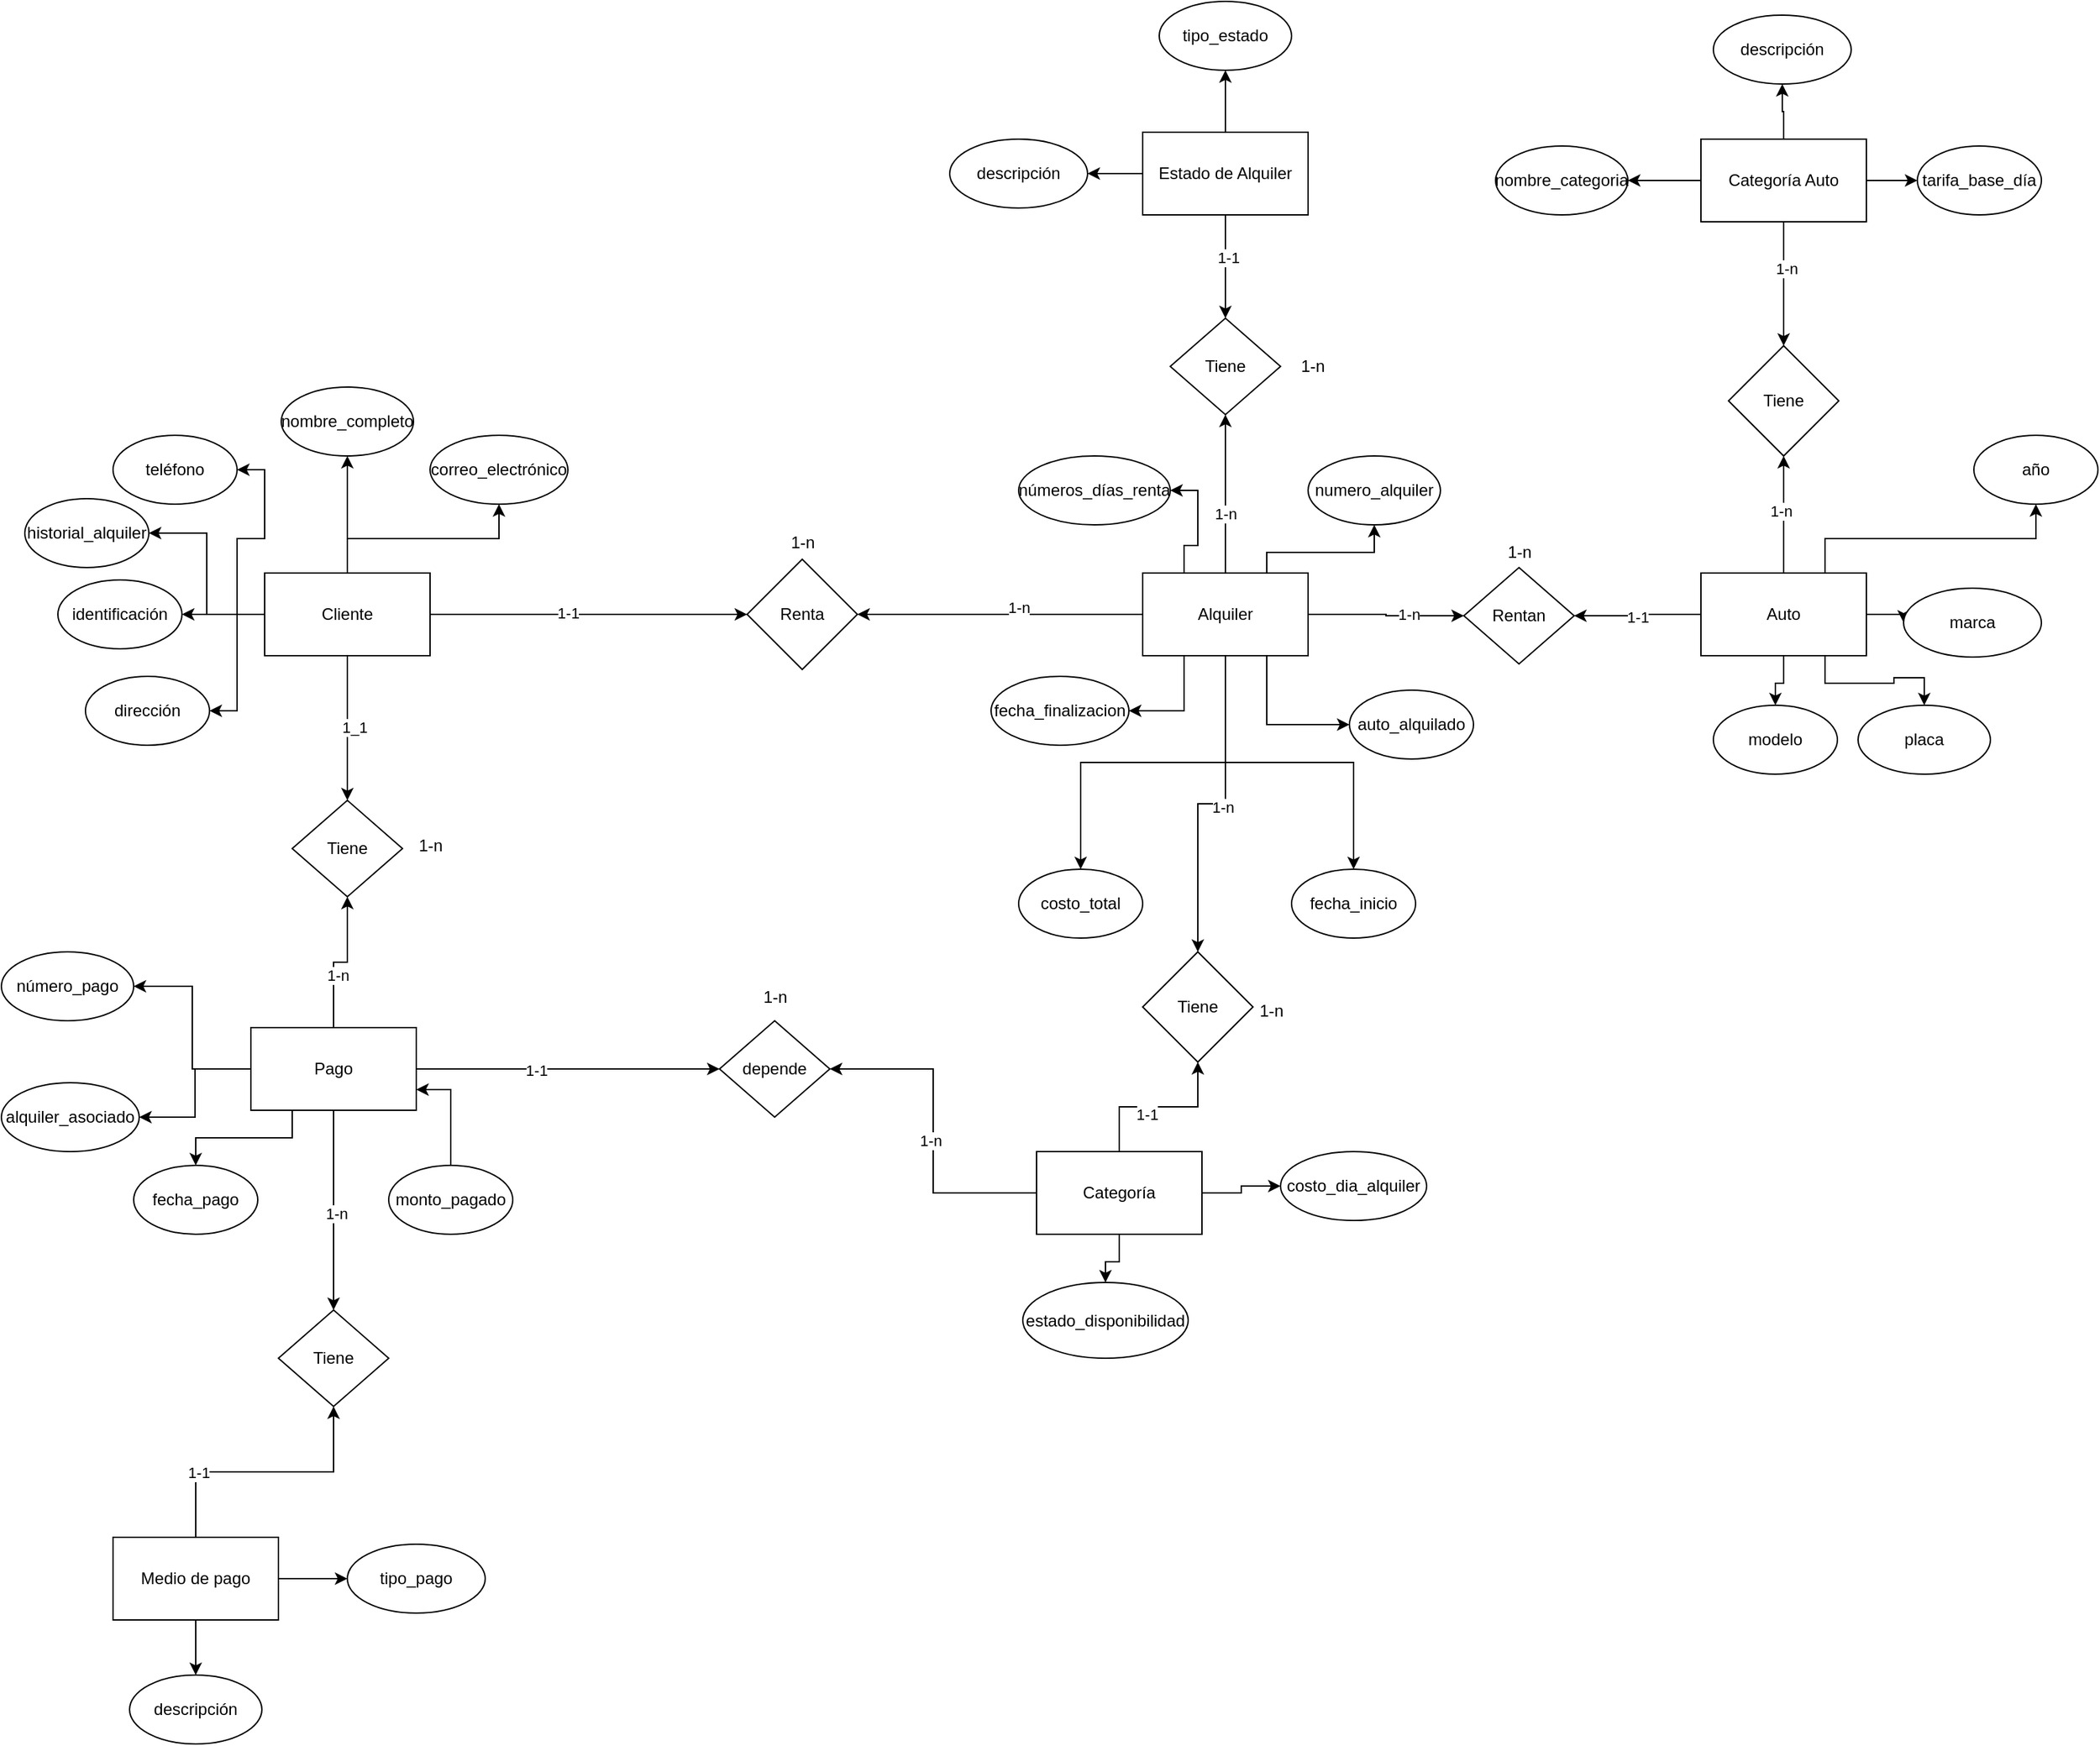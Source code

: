 <mxfile version="26.0.16">
  <diagram name="Página-1" id="Rz-Ou7vV-YbsuP8Q-b7R">
    <mxGraphModel dx="1867" dy="1892" grid="1" gridSize="10" guides="1" tooltips="1" connect="1" arrows="1" fold="1" page="1" pageScale="1" pageWidth="827" pageHeight="1169" math="0" shadow="0">
      <root>
        <mxCell id="0" />
        <mxCell id="1" parent="0" />
        <mxCell id="conuFHw-h9RJW-4N1kGO-71" style="edgeStyle=orthogonalEdgeStyle;rounded=0;orthogonalLoop=1;jettySize=auto;html=1;entryX=0;entryY=0.5;entryDx=0;entryDy=0;" edge="1" parent="1" source="conuFHw-h9RJW-4N1kGO-1" target="conuFHw-h9RJW-4N1kGO-68">
          <mxGeometry relative="1" as="geometry" />
        </mxCell>
        <mxCell id="conuFHw-h9RJW-4N1kGO-95" value="1-1" style="edgeLabel;html=1;align=center;verticalAlign=middle;resizable=0;points=[];" vertex="1" connectable="0" parent="conuFHw-h9RJW-4N1kGO-71">
          <mxGeometry x="-0.129" y="1" relative="1" as="geometry">
            <mxPoint as="offset" />
          </mxGeometry>
        </mxCell>
        <mxCell id="conuFHw-h9RJW-4N1kGO-73" style="edgeStyle=orthogonalEdgeStyle;rounded=0;orthogonalLoop=1;jettySize=auto;html=1;entryX=0.5;entryY=1;entryDx=0;entryDy=0;" edge="1" parent="1" source="conuFHw-h9RJW-4N1kGO-1" target="conuFHw-h9RJW-4N1kGO-7">
          <mxGeometry relative="1" as="geometry" />
        </mxCell>
        <mxCell id="conuFHw-h9RJW-4N1kGO-74" style="edgeStyle=orthogonalEdgeStyle;rounded=0;orthogonalLoop=1;jettySize=auto;html=1;entryX=0.5;entryY=1;entryDx=0;entryDy=0;" edge="1" parent="1" source="conuFHw-h9RJW-4N1kGO-1" target="conuFHw-h9RJW-4N1kGO-2">
          <mxGeometry relative="1" as="geometry" />
        </mxCell>
        <mxCell id="conuFHw-h9RJW-4N1kGO-75" style="edgeStyle=orthogonalEdgeStyle;rounded=0;orthogonalLoop=1;jettySize=auto;html=1;entryX=1;entryY=0.5;entryDx=0;entryDy=0;" edge="1" parent="1" source="conuFHw-h9RJW-4N1kGO-1" target="conuFHw-h9RJW-4N1kGO-5">
          <mxGeometry relative="1" as="geometry" />
        </mxCell>
        <mxCell id="conuFHw-h9RJW-4N1kGO-76" style="edgeStyle=orthogonalEdgeStyle;rounded=0;orthogonalLoop=1;jettySize=auto;html=1;entryX=1;entryY=0.5;entryDx=0;entryDy=0;" edge="1" parent="1" source="conuFHw-h9RJW-4N1kGO-1" target="conuFHw-h9RJW-4N1kGO-3">
          <mxGeometry relative="1" as="geometry" />
        </mxCell>
        <mxCell id="conuFHw-h9RJW-4N1kGO-77" style="edgeStyle=orthogonalEdgeStyle;rounded=0;orthogonalLoop=1;jettySize=auto;html=1;entryX=1;entryY=0.5;entryDx=0;entryDy=0;" edge="1" parent="1" source="conuFHw-h9RJW-4N1kGO-1" target="conuFHw-h9RJW-4N1kGO-4">
          <mxGeometry relative="1" as="geometry" />
        </mxCell>
        <mxCell id="conuFHw-h9RJW-4N1kGO-142" style="edgeStyle=orthogonalEdgeStyle;rounded=0;orthogonalLoop=1;jettySize=auto;html=1;entryX=1;entryY=0.5;entryDx=0;entryDy=0;" edge="1" parent="1" source="conuFHw-h9RJW-4N1kGO-1" target="conuFHw-h9RJW-4N1kGO-6">
          <mxGeometry relative="1" as="geometry" />
        </mxCell>
        <mxCell id="conuFHw-h9RJW-4N1kGO-144" style="edgeStyle=orthogonalEdgeStyle;rounded=0;orthogonalLoop=1;jettySize=auto;html=1;entryX=0.5;entryY=0;entryDx=0;entryDy=0;" edge="1" parent="1" source="conuFHw-h9RJW-4N1kGO-1" target="conuFHw-h9RJW-4N1kGO-143">
          <mxGeometry relative="1" as="geometry" />
        </mxCell>
        <mxCell id="conuFHw-h9RJW-4N1kGO-149" value="1_1" style="edgeLabel;html=1;align=center;verticalAlign=middle;resizable=0;points=[];" vertex="1" connectable="0" parent="conuFHw-h9RJW-4N1kGO-144">
          <mxGeometry x="-0.022" y="5" relative="1" as="geometry">
            <mxPoint as="offset" />
          </mxGeometry>
        </mxCell>
        <mxCell id="conuFHw-h9RJW-4N1kGO-1" value="Cliente" style="rounded=0;whiteSpace=wrap;html=1;" vertex="1" parent="1">
          <mxGeometry x="300" y="215" width="120" height="60" as="geometry" />
        </mxCell>
        <mxCell id="conuFHw-h9RJW-4N1kGO-2" value="nombre_completo" style="ellipse;whiteSpace=wrap;html=1;" vertex="1" parent="1">
          <mxGeometry x="312" y="80" width="96" height="50" as="geometry" />
        </mxCell>
        <mxCell id="conuFHw-h9RJW-4N1kGO-3" value="identificación" style="ellipse;whiteSpace=wrap;html=1;" vertex="1" parent="1">
          <mxGeometry x="150" y="220" width="90" height="50" as="geometry" />
        </mxCell>
        <mxCell id="conuFHw-h9RJW-4N1kGO-4" value="dirección" style="ellipse;whiteSpace=wrap;html=1;" vertex="1" parent="1">
          <mxGeometry x="170" y="290" width="90" height="50" as="geometry" />
        </mxCell>
        <mxCell id="conuFHw-h9RJW-4N1kGO-5" value="teléfono" style="ellipse;whiteSpace=wrap;html=1;" vertex="1" parent="1">
          <mxGeometry x="190" y="115" width="90" height="50" as="geometry" />
        </mxCell>
        <mxCell id="conuFHw-h9RJW-4N1kGO-6" value="historial_alquiler" style="ellipse;whiteSpace=wrap;html=1;" vertex="1" parent="1">
          <mxGeometry x="126" y="161" width="90" height="50" as="geometry" />
        </mxCell>
        <mxCell id="conuFHw-h9RJW-4N1kGO-7" value="correo_electrónico" style="ellipse;whiteSpace=wrap;html=1;" vertex="1" parent="1">
          <mxGeometry x="420" y="115" width="100" height="50" as="geometry" />
        </mxCell>
        <mxCell id="conuFHw-h9RJW-4N1kGO-104" style="edgeStyle=orthogonalEdgeStyle;rounded=0;orthogonalLoop=1;jettySize=auto;html=1;entryX=0.5;entryY=0;entryDx=0;entryDy=0;" edge="1" parent="1" source="conuFHw-h9RJW-4N1kGO-8" target="conuFHw-h9RJW-4N1kGO-13">
          <mxGeometry relative="1" as="geometry" />
        </mxCell>
        <mxCell id="conuFHw-h9RJW-4N1kGO-106" style="edgeStyle=orthogonalEdgeStyle;rounded=0;orthogonalLoop=1;jettySize=auto;html=1;exitX=0.75;exitY=1;exitDx=0;exitDy=0;entryX=0.5;entryY=0;entryDx=0;entryDy=0;" edge="1" parent="1" source="conuFHw-h9RJW-4N1kGO-8" target="conuFHw-h9RJW-4N1kGO-9">
          <mxGeometry relative="1" as="geometry" />
        </mxCell>
        <mxCell id="conuFHw-h9RJW-4N1kGO-107" style="edgeStyle=orthogonalEdgeStyle;rounded=0;orthogonalLoop=1;jettySize=auto;html=1;exitX=1;exitY=0.5;exitDx=0;exitDy=0;entryX=0;entryY=0.5;entryDx=0;entryDy=0;" edge="1" parent="1" source="conuFHw-h9RJW-4N1kGO-8" target="conuFHw-h9RJW-4N1kGO-14">
          <mxGeometry relative="1" as="geometry" />
        </mxCell>
        <mxCell id="conuFHw-h9RJW-4N1kGO-122" style="edgeStyle=orthogonalEdgeStyle;rounded=0;orthogonalLoop=1;jettySize=auto;html=1;entryX=1;entryY=0.5;entryDx=0;entryDy=0;" edge="1" parent="1" source="conuFHw-h9RJW-4N1kGO-8" target="conuFHw-h9RJW-4N1kGO-119">
          <mxGeometry relative="1" as="geometry" />
        </mxCell>
        <mxCell id="conuFHw-h9RJW-4N1kGO-124" value="1-1" style="edgeLabel;html=1;align=center;verticalAlign=middle;resizable=0;points=[];" vertex="1" connectable="0" parent="conuFHw-h9RJW-4N1kGO-122">
          <mxGeometry x="-0.005" relative="1" as="geometry">
            <mxPoint y="1" as="offset" />
          </mxGeometry>
        </mxCell>
        <mxCell id="conuFHw-h9RJW-4N1kGO-129" style="edgeStyle=orthogonalEdgeStyle;rounded=0;orthogonalLoop=1;jettySize=auto;html=1;exitX=0.75;exitY=0;exitDx=0;exitDy=0;entryX=0.5;entryY=1;entryDx=0;entryDy=0;" edge="1" parent="1" source="conuFHw-h9RJW-4N1kGO-8" target="conuFHw-h9RJW-4N1kGO-12">
          <mxGeometry relative="1" as="geometry" />
        </mxCell>
        <mxCell id="conuFHw-h9RJW-4N1kGO-131" style="edgeStyle=orthogonalEdgeStyle;rounded=0;orthogonalLoop=1;jettySize=auto;html=1;entryX=0.5;entryY=1;entryDx=0;entryDy=0;" edge="1" parent="1" source="conuFHw-h9RJW-4N1kGO-8" target="conuFHw-h9RJW-4N1kGO-130">
          <mxGeometry relative="1" as="geometry" />
        </mxCell>
        <mxCell id="conuFHw-h9RJW-4N1kGO-135" value="1-n" style="edgeLabel;html=1;align=center;verticalAlign=middle;resizable=0;points=[];" vertex="1" connectable="0" parent="conuFHw-h9RJW-4N1kGO-131">
          <mxGeometry x="0.069" y="2" relative="1" as="geometry">
            <mxPoint as="offset" />
          </mxGeometry>
        </mxCell>
        <mxCell id="conuFHw-h9RJW-4N1kGO-8" value="Auto" style="rounded=0;whiteSpace=wrap;html=1;" vertex="1" parent="1">
          <mxGeometry x="1342" y="215" width="120" height="60" as="geometry" />
        </mxCell>
        <mxCell id="conuFHw-h9RJW-4N1kGO-9" value="placa" style="ellipse;whiteSpace=wrap;html=1;" vertex="1" parent="1">
          <mxGeometry x="1456" y="311" width="96" height="50" as="geometry" />
        </mxCell>
        <mxCell id="conuFHw-h9RJW-4N1kGO-12" value="año" style="ellipse;whiteSpace=wrap;html=1;" vertex="1" parent="1">
          <mxGeometry x="1540" y="115" width="90" height="50" as="geometry" />
        </mxCell>
        <mxCell id="conuFHw-h9RJW-4N1kGO-13" value="modelo" style="ellipse;whiteSpace=wrap;html=1;" vertex="1" parent="1">
          <mxGeometry x="1351" y="311" width="90" height="50" as="geometry" />
        </mxCell>
        <mxCell id="conuFHw-h9RJW-4N1kGO-14" value="marca" style="ellipse;whiteSpace=wrap;html=1;" vertex="1" parent="1">
          <mxGeometry x="1489" y="226" width="100" height="50" as="geometry" />
        </mxCell>
        <mxCell id="conuFHw-h9RJW-4N1kGO-155" style="edgeStyle=orthogonalEdgeStyle;rounded=0;orthogonalLoop=1;jettySize=auto;html=1;entryX=0;entryY=0.5;entryDx=0;entryDy=0;" edge="1" parent="1" source="conuFHw-h9RJW-4N1kGO-15" target="conuFHw-h9RJW-4N1kGO-16">
          <mxGeometry relative="1" as="geometry" />
        </mxCell>
        <mxCell id="conuFHw-h9RJW-4N1kGO-156" style="edgeStyle=orthogonalEdgeStyle;rounded=0;orthogonalLoop=1;jettySize=auto;html=1;entryX=1;entryY=0.5;entryDx=0;entryDy=0;" edge="1" parent="1" source="conuFHw-h9RJW-4N1kGO-15" target="conuFHw-h9RJW-4N1kGO-140">
          <mxGeometry relative="1" as="geometry" />
        </mxCell>
        <mxCell id="conuFHw-h9RJW-4N1kGO-165" value="1-n" style="edgeLabel;html=1;align=center;verticalAlign=middle;resizable=0;points=[];" vertex="1" connectable="0" parent="conuFHw-h9RJW-4N1kGO-156">
          <mxGeometry x="-0.053" y="2" relative="1" as="geometry">
            <mxPoint as="offset" />
          </mxGeometry>
        </mxCell>
        <mxCell id="conuFHw-h9RJW-4N1kGO-161" style="edgeStyle=orthogonalEdgeStyle;rounded=0;orthogonalLoop=1;jettySize=auto;html=1;entryX=0.5;entryY=1;entryDx=0;entryDy=0;" edge="1" parent="1" source="conuFHw-h9RJW-4N1kGO-15" target="conuFHw-h9RJW-4N1kGO-157">
          <mxGeometry relative="1" as="geometry" />
        </mxCell>
        <mxCell id="conuFHw-h9RJW-4N1kGO-162" value="1-1" style="edgeLabel;html=1;align=center;verticalAlign=middle;resizable=0;points=[];" vertex="1" connectable="0" parent="conuFHw-h9RJW-4N1kGO-161">
          <mxGeometry x="-0.145" y="-5" relative="1" as="geometry">
            <mxPoint as="offset" />
          </mxGeometry>
        </mxCell>
        <mxCell id="conuFHw-h9RJW-4N1kGO-167" style="edgeStyle=orthogonalEdgeStyle;rounded=0;orthogonalLoop=1;jettySize=auto;html=1;entryX=0.5;entryY=0;entryDx=0;entryDy=0;" edge="1" parent="1" source="conuFHw-h9RJW-4N1kGO-15" target="conuFHw-h9RJW-4N1kGO-21">
          <mxGeometry relative="1" as="geometry" />
        </mxCell>
        <mxCell id="conuFHw-h9RJW-4N1kGO-15" value="Categoría" style="rounded=0;whiteSpace=wrap;html=1;" vertex="1" parent="1">
          <mxGeometry x="860" y="635" width="120" height="60" as="geometry" />
        </mxCell>
        <mxCell id="conuFHw-h9RJW-4N1kGO-16" value="costo_dia_alquiler" style="ellipse;whiteSpace=wrap;html=1;" vertex="1" parent="1">
          <mxGeometry x="1037" y="635" width="106" height="50" as="geometry" />
        </mxCell>
        <mxCell id="conuFHw-h9RJW-4N1kGO-21" value="estado_disponibilidad" style="ellipse;whiteSpace=wrap;html=1;" vertex="1" parent="1">
          <mxGeometry x="850" y="730" width="120" height="55" as="geometry" />
        </mxCell>
        <mxCell id="conuFHw-h9RJW-4N1kGO-126" style="edgeStyle=orthogonalEdgeStyle;rounded=0;orthogonalLoop=1;jettySize=auto;html=1;entryX=1;entryY=0.5;entryDx=0;entryDy=0;" edge="1" parent="1" source="conuFHw-h9RJW-4N1kGO-22" target="conuFHw-h9RJW-4N1kGO-23">
          <mxGeometry relative="1" as="geometry" />
        </mxCell>
        <mxCell id="conuFHw-h9RJW-4N1kGO-127" style="edgeStyle=orthogonalEdgeStyle;rounded=0;orthogonalLoop=1;jettySize=auto;html=1;exitX=1;exitY=0.5;exitDx=0;exitDy=0;entryX=0;entryY=0.5;entryDx=0;entryDy=0;" edge="1" parent="1" source="conuFHw-h9RJW-4N1kGO-22" target="conuFHw-h9RJW-4N1kGO-27">
          <mxGeometry relative="1" as="geometry" />
        </mxCell>
        <mxCell id="conuFHw-h9RJW-4N1kGO-128" style="edgeStyle=orthogonalEdgeStyle;rounded=0;orthogonalLoop=1;jettySize=auto;html=1;entryX=0.5;entryY=1;entryDx=0;entryDy=0;" edge="1" parent="1" source="conuFHw-h9RJW-4N1kGO-22" target="conuFHw-h9RJW-4N1kGO-28">
          <mxGeometry relative="1" as="geometry" />
        </mxCell>
        <mxCell id="conuFHw-h9RJW-4N1kGO-132" style="edgeStyle=orthogonalEdgeStyle;rounded=0;orthogonalLoop=1;jettySize=auto;html=1;entryX=0.5;entryY=0;entryDx=0;entryDy=0;" edge="1" parent="1" source="conuFHw-h9RJW-4N1kGO-22" target="conuFHw-h9RJW-4N1kGO-130">
          <mxGeometry relative="1" as="geometry" />
        </mxCell>
        <mxCell id="conuFHw-h9RJW-4N1kGO-133" value="1-n" style="edgeLabel;html=1;align=center;verticalAlign=middle;resizable=0;points=[];" vertex="1" connectable="0" parent="conuFHw-h9RJW-4N1kGO-132">
          <mxGeometry x="-0.248" y="2" relative="1" as="geometry">
            <mxPoint as="offset" />
          </mxGeometry>
        </mxCell>
        <mxCell id="conuFHw-h9RJW-4N1kGO-22" value="Categoría Auto" style="rounded=0;whiteSpace=wrap;html=1;" vertex="1" parent="1">
          <mxGeometry x="1342" y="-100" width="120" height="60" as="geometry" />
        </mxCell>
        <mxCell id="conuFHw-h9RJW-4N1kGO-23" value="nombre_categoria" style="ellipse;whiteSpace=wrap;html=1;" vertex="1" parent="1">
          <mxGeometry x="1193" y="-95" width="96" height="50" as="geometry" />
        </mxCell>
        <mxCell id="conuFHw-h9RJW-4N1kGO-27" value="tarifa_base_día" style="ellipse;whiteSpace=wrap;html=1;" vertex="1" parent="1">
          <mxGeometry x="1499" y="-95" width="90" height="50" as="geometry" />
        </mxCell>
        <mxCell id="conuFHw-h9RJW-4N1kGO-28" value="descripción" style="ellipse;whiteSpace=wrap;html=1;" vertex="1" parent="1">
          <mxGeometry x="1351" y="-190" width="100" height="50" as="geometry" />
        </mxCell>
        <mxCell id="conuFHw-h9RJW-4N1kGO-69" style="edgeStyle=orthogonalEdgeStyle;rounded=0;orthogonalLoop=1;jettySize=auto;html=1;entryX=1;entryY=0.5;entryDx=0;entryDy=0;" edge="1" parent="1" source="conuFHw-h9RJW-4N1kGO-29" target="conuFHw-h9RJW-4N1kGO-68">
          <mxGeometry relative="1" as="geometry" />
        </mxCell>
        <mxCell id="conuFHw-h9RJW-4N1kGO-70" value="1-n" style="edgeLabel;html=1;align=center;verticalAlign=middle;resizable=0;points=[];" vertex="1" connectable="0" parent="conuFHw-h9RJW-4N1kGO-69">
          <mxGeometry x="-0.127" y="-5" relative="1" as="geometry">
            <mxPoint as="offset" />
          </mxGeometry>
        </mxCell>
        <mxCell id="conuFHw-h9RJW-4N1kGO-88" style="edgeStyle=orthogonalEdgeStyle;rounded=0;orthogonalLoop=1;jettySize=auto;html=1;entryX=0.5;entryY=0;entryDx=0;entryDy=0;" edge="1" parent="1" source="conuFHw-h9RJW-4N1kGO-29" target="conuFHw-h9RJW-4N1kGO-33">
          <mxGeometry relative="1" as="geometry" />
        </mxCell>
        <mxCell id="conuFHw-h9RJW-4N1kGO-89" style="edgeStyle=orthogonalEdgeStyle;rounded=0;orthogonalLoop=1;jettySize=auto;html=1;entryX=0;entryY=0.5;entryDx=0;entryDy=0;exitX=0.75;exitY=1;exitDx=0;exitDy=0;" edge="1" parent="1" source="conuFHw-h9RJW-4N1kGO-29" target="conuFHw-h9RJW-4N1kGO-34">
          <mxGeometry relative="1" as="geometry" />
        </mxCell>
        <mxCell id="conuFHw-h9RJW-4N1kGO-91" style="edgeStyle=orthogonalEdgeStyle;rounded=0;orthogonalLoop=1;jettySize=auto;html=1;entryX=0.5;entryY=1;entryDx=0;entryDy=0;" edge="1" parent="1" source="conuFHw-h9RJW-4N1kGO-29" target="conuFHw-h9RJW-4N1kGO-30">
          <mxGeometry relative="1" as="geometry">
            <Array as="points">
              <mxPoint x="1027" y="200" />
              <mxPoint x="1105" y="200" />
            </Array>
          </mxGeometry>
        </mxCell>
        <mxCell id="conuFHw-h9RJW-4N1kGO-92" style="edgeStyle=orthogonalEdgeStyle;rounded=0;orthogonalLoop=1;jettySize=auto;html=1;exitX=0.25;exitY=0;exitDx=0;exitDy=0;entryX=1;entryY=0.5;entryDx=0;entryDy=0;" edge="1" parent="1" source="conuFHw-h9RJW-4N1kGO-29" target="conuFHw-h9RJW-4N1kGO-31">
          <mxGeometry relative="1" as="geometry" />
        </mxCell>
        <mxCell id="conuFHw-h9RJW-4N1kGO-93" style="edgeStyle=orthogonalEdgeStyle;rounded=0;orthogonalLoop=1;jettySize=auto;html=1;exitX=0.25;exitY=1;exitDx=0;exitDy=0;entryX=1;entryY=0.5;entryDx=0;entryDy=0;" edge="1" parent="1" source="conuFHw-h9RJW-4N1kGO-29" target="conuFHw-h9RJW-4N1kGO-32">
          <mxGeometry relative="1" as="geometry" />
        </mxCell>
        <mxCell id="conuFHw-h9RJW-4N1kGO-98" style="edgeStyle=orthogonalEdgeStyle;rounded=0;orthogonalLoop=1;jettySize=auto;html=1;entryX=0.5;entryY=1;entryDx=0;entryDy=0;" edge="1" parent="1" source="conuFHw-h9RJW-4N1kGO-29" target="conuFHw-h9RJW-4N1kGO-97">
          <mxGeometry relative="1" as="geometry" />
        </mxCell>
        <mxCell id="conuFHw-h9RJW-4N1kGO-101" value="1-n" style="edgeLabel;html=1;align=center;verticalAlign=middle;resizable=0;points=[];" vertex="1" connectable="0" parent="conuFHw-h9RJW-4N1kGO-98">
          <mxGeometry x="-0.243" relative="1" as="geometry">
            <mxPoint as="offset" />
          </mxGeometry>
        </mxCell>
        <mxCell id="conuFHw-h9RJW-4N1kGO-116" style="edgeStyle=orthogonalEdgeStyle;rounded=0;orthogonalLoop=1;jettySize=auto;html=1;entryX=0.5;entryY=0;entryDx=0;entryDy=0;" edge="1" parent="1" source="conuFHw-h9RJW-4N1kGO-29" target="conuFHw-h9RJW-4N1kGO-41">
          <mxGeometry relative="1" as="geometry" />
        </mxCell>
        <mxCell id="conuFHw-h9RJW-4N1kGO-120" style="edgeStyle=orthogonalEdgeStyle;rounded=0;orthogonalLoop=1;jettySize=auto;html=1;entryX=0;entryY=0.5;entryDx=0;entryDy=0;" edge="1" parent="1" source="conuFHw-h9RJW-4N1kGO-29" target="conuFHw-h9RJW-4N1kGO-119">
          <mxGeometry relative="1" as="geometry" />
        </mxCell>
        <mxCell id="conuFHw-h9RJW-4N1kGO-123" value="1-n" style="edgeLabel;html=1;align=center;verticalAlign=middle;resizable=0;points=[];" vertex="1" connectable="0" parent="conuFHw-h9RJW-4N1kGO-120">
          <mxGeometry x="0.301" y="1" relative="1" as="geometry">
            <mxPoint as="offset" />
          </mxGeometry>
        </mxCell>
        <mxCell id="conuFHw-h9RJW-4N1kGO-158" style="edgeStyle=orthogonalEdgeStyle;rounded=0;orthogonalLoop=1;jettySize=auto;html=1;entryX=0.5;entryY=0;entryDx=0;entryDy=0;" edge="1" parent="1" source="conuFHw-h9RJW-4N1kGO-29" target="conuFHw-h9RJW-4N1kGO-157">
          <mxGeometry relative="1" as="geometry" />
        </mxCell>
        <mxCell id="conuFHw-h9RJW-4N1kGO-163" value="1-n" style="edgeLabel;html=1;align=center;verticalAlign=middle;resizable=0;points=[];" vertex="1" connectable="0" parent="conuFHw-h9RJW-4N1kGO-158">
          <mxGeometry x="-0.065" y="2" relative="1" as="geometry">
            <mxPoint as="offset" />
          </mxGeometry>
        </mxCell>
        <mxCell id="conuFHw-h9RJW-4N1kGO-29" value="Alquiler" style="rounded=0;whiteSpace=wrap;html=1;" vertex="1" parent="1">
          <mxGeometry x="937" y="215" width="120" height="60" as="geometry" />
        </mxCell>
        <mxCell id="conuFHw-h9RJW-4N1kGO-30" value="numero_alquiler" style="ellipse;whiteSpace=wrap;html=1;" vertex="1" parent="1">
          <mxGeometry x="1057" y="130" width="96" height="50" as="geometry" />
        </mxCell>
        <mxCell id="conuFHw-h9RJW-4N1kGO-31" value="números_días_renta" style="ellipse;whiteSpace=wrap;html=1;" vertex="1" parent="1">
          <mxGeometry x="847" y="130" width="110" height="50" as="geometry" />
        </mxCell>
        <mxCell id="conuFHw-h9RJW-4N1kGO-32" value="fecha_finalizacion" style="ellipse;whiteSpace=wrap;html=1;" vertex="1" parent="1">
          <mxGeometry x="827" y="290" width="100" height="50" as="geometry" />
        </mxCell>
        <mxCell id="conuFHw-h9RJW-4N1kGO-33" value="fecha_inicio" style="ellipse;whiteSpace=wrap;html=1;" vertex="1" parent="1">
          <mxGeometry x="1045" y="430" width="90" height="50" as="geometry" />
        </mxCell>
        <mxCell id="conuFHw-h9RJW-4N1kGO-34" value="auto_alquilado" style="ellipse;whiteSpace=wrap;html=1;" vertex="1" parent="1">
          <mxGeometry x="1087" y="300" width="90" height="50" as="geometry" />
        </mxCell>
        <mxCell id="conuFHw-h9RJW-4N1kGO-80" style="edgeStyle=orthogonalEdgeStyle;rounded=0;orthogonalLoop=1;jettySize=auto;html=1;entryX=1;entryY=0.5;entryDx=0;entryDy=0;" edge="1" parent="1" source="conuFHw-h9RJW-4N1kGO-36" target="conuFHw-h9RJW-4N1kGO-42">
          <mxGeometry relative="1" as="geometry" />
        </mxCell>
        <mxCell id="conuFHw-h9RJW-4N1kGO-81" style="edgeStyle=orthogonalEdgeStyle;rounded=0;orthogonalLoop=1;jettySize=auto;html=1;entryX=0.5;entryY=1;entryDx=0;entryDy=0;" edge="1" parent="1" source="conuFHw-h9RJW-4N1kGO-36" target="conuFHw-h9RJW-4N1kGO-37">
          <mxGeometry relative="1" as="geometry" />
        </mxCell>
        <mxCell id="conuFHw-h9RJW-4N1kGO-99" style="edgeStyle=orthogonalEdgeStyle;rounded=0;orthogonalLoop=1;jettySize=auto;html=1;entryX=0.5;entryY=0;entryDx=0;entryDy=0;" edge="1" parent="1" source="conuFHw-h9RJW-4N1kGO-36" target="conuFHw-h9RJW-4N1kGO-97">
          <mxGeometry relative="1" as="geometry" />
        </mxCell>
        <mxCell id="conuFHw-h9RJW-4N1kGO-100" value="1-1" style="edgeLabel;html=1;align=center;verticalAlign=middle;resizable=0;points=[];" vertex="1" connectable="0" parent="conuFHw-h9RJW-4N1kGO-99">
          <mxGeometry x="-0.17" y="2" relative="1" as="geometry">
            <mxPoint as="offset" />
          </mxGeometry>
        </mxCell>
        <mxCell id="conuFHw-h9RJW-4N1kGO-36" value="Estado de Alquiler" style="rounded=0;whiteSpace=wrap;html=1;" vertex="1" parent="1">
          <mxGeometry x="937" y="-105" width="120" height="60" as="geometry" />
        </mxCell>
        <mxCell id="conuFHw-h9RJW-4N1kGO-37" value="tipo_estado" style="ellipse;whiteSpace=wrap;html=1;" vertex="1" parent="1">
          <mxGeometry x="949" y="-200" width="96" height="50" as="geometry" />
        </mxCell>
        <mxCell id="conuFHw-h9RJW-4N1kGO-41" value="costo_total" style="ellipse;whiteSpace=wrap;html=1;" vertex="1" parent="1">
          <mxGeometry x="847" y="430" width="90" height="50" as="geometry" />
        </mxCell>
        <mxCell id="conuFHw-h9RJW-4N1kGO-42" value="descripción" style="ellipse;whiteSpace=wrap;html=1;" vertex="1" parent="1">
          <mxGeometry x="797" y="-100" width="100" height="50" as="geometry" />
        </mxCell>
        <mxCell id="conuFHw-h9RJW-4N1kGO-112" style="edgeStyle=orthogonalEdgeStyle;rounded=0;orthogonalLoop=1;jettySize=auto;html=1;entryX=0.5;entryY=0;entryDx=0;entryDy=0;" edge="1" parent="1" source="conuFHw-h9RJW-4N1kGO-44" target="conuFHw-h9RJW-4N1kGO-109">
          <mxGeometry relative="1" as="geometry" />
        </mxCell>
        <mxCell id="conuFHw-h9RJW-4N1kGO-113" value="1-n" style="edgeLabel;html=1;align=center;verticalAlign=middle;resizable=0;points=[];" vertex="1" connectable="0" parent="conuFHw-h9RJW-4N1kGO-112">
          <mxGeometry x="0.034" y="2" relative="1" as="geometry">
            <mxPoint as="offset" />
          </mxGeometry>
        </mxCell>
        <mxCell id="conuFHw-h9RJW-4N1kGO-138" style="edgeStyle=orthogonalEdgeStyle;rounded=0;orthogonalLoop=1;jettySize=auto;html=1;entryX=1;entryY=0.5;entryDx=0;entryDy=0;" edge="1" parent="1" source="conuFHw-h9RJW-4N1kGO-44" target="conuFHw-h9RJW-4N1kGO-45">
          <mxGeometry relative="1" as="geometry" />
        </mxCell>
        <mxCell id="conuFHw-h9RJW-4N1kGO-139" style="edgeStyle=orthogonalEdgeStyle;rounded=0;orthogonalLoop=1;jettySize=auto;html=1;exitX=0.25;exitY=1;exitDx=0;exitDy=0;entryX=0.5;entryY=0;entryDx=0;entryDy=0;" edge="1" parent="1" source="conuFHw-h9RJW-4N1kGO-44" target="conuFHw-h9RJW-4N1kGO-48">
          <mxGeometry relative="1" as="geometry" />
        </mxCell>
        <mxCell id="conuFHw-h9RJW-4N1kGO-145" style="edgeStyle=orthogonalEdgeStyle;rounded=0;orthogonalLoop=1;jettySize=auto;html=1;entryX=0.5;entryY=1;entryDx=0;entryDy=0;" edge="1" parent="1" source="conuFHw-h9RJW-4N1kGO-44" target="conuFHw-h9RJW-4N1kGO-143">
          <mxGeometry relative="1" as="geometry" />
        </mxCell>
        <mxCell id="conuFHw-h9RJW-4N1kGO-150" value="1-n" style="edgeLabel;html=1;align=center;verticalAlign=middle;resizable=0;points=[];" vertex="1" connectable="0" parent="conuFHw-h9RJW-4N1kGO-145">
          <mxGeometry x="-0.264" y="-3" relative="1" as="geometry">
            <mxPoint as="offset" />
          </mxGeometry>
        </mxCell>
        <mxCell id="conuFHw-h9RJW-4N1kGO-147" style="edgeStyle=orthogonalEdgeStyle;rounded=0;orthogonalLoop=1;jettySize=auto;html=1;entryX=1;entryY=0.5;entryDx=0;entryDy=0;" edge="1" parent="1" source="conuFHw-h9RJW-4N1kGO-44" target="conuFHw-h9RJW-4N1kGO-50">
          <mxGeometry relative="1" as="geometry" />
        </mxCell>
        <mxCell id="conuFHw-h9RJW-4N1kGO-148" style="edgeStyle=orthogonalEdgeStyle;rounded=0;orthogonalLoop=1;jettySize=auto;html=1;entryX=0;entryY=0.5;entryDx=0;entryDy=0;" edge="1" parent="1" source="conuFHw-h9RJW-4N1kGO-44" target="conuFHw-h9RJW-4N1kGO-140">
          <mxGeometry relative="1" as="geometry" />
        </mxCell>
        <mxCell id="conuFHw-h9RJW-4N1kGO-152" value="1-1" style="edgeLabel;html=1;align=center;verticalAlign=middle;resizable=0;points=[];" vertex="1" connectable="0" parent="conuFHw-h9RJW-4N1kGO-148">
          <mxGeometry x="-0.215" y="-1" relative="1" as="geometry">
            <mxPoint as="offset" />
          </mxGeometry>
        </mxCell>
        <mxCell id="conuFHw-h9RJW-4N1kGO-44" value="Pago" style="rounded=0;whiteSpace=wrap;html=1;" vertex="1" parent="1">
          <mxGeometry x="290" y="545" width="120" height="60" as="geometry" />
        </mxCell>
        <mxCell id="conuFHw-h9RJW-4N1kGO-45" value="número_pago" style="ellipse;whiteSpace=wrap;html=1;" vertex="1" parent="1">
          <mxGeometry x="109" y="490" width="96" height="50" as="geometry" />
        </mxCell>
        <mxCell id="conuFHw-h9RJW-4N1kGO-48" value="fecha_pago" style="ellipse;whiteSpace=wrap;html=1;" vertex="1" parent="1">
          <mxGeometry x="205" y="645" width="90" height="50" as="geometry" />
        </mxCell>
        <mxCell id="conuFHw-h9RJW-4N1kGO-57" style="edgeStyle=orthogonalEdgeStyle;rounded=0;orthogonalLoop=1;jettySize=auto;html=1;entryX=1;entryY=0.75;entryDx=0;entryDy=0;" edge="1" parent="1" source="conuFHw-h9RJW-4N1kGO-49" target="conuFHw-h9RJW-4N1kGO-44">
          <mxGeometry relative="1" as="geometry" />
        </mxCell>
        <mxCell id="conuFHw-h9RJW-4N1kGO-49" value="monto_pagado" style="ellipse;whiteSpace=wrap;html=1;" vertex="1" parent="1">
          <mxGeometry x="390" y="645" width="90" height="50" as="geometry" />
        </mxCell>
        <mxCell id="conuFHw-h9RJW-4N1kGO-50" value="alquiler_asociado" style="ellipse;whiteSpace=wrap;html=1;" vertex="1" parent="1">
          <mxGeometry x="109" y="585" width="100" height="50" as="geometry" />
        </mxCell>
        <mxCell id="conuFHw-h9RJW-4N1kGO-108" style="edgeStyle=orthogonalEdgeStyle;rounded=0;orthogonalLoop=1;jettySize=auto;html=1;entryX=0;entryY=0.5;entryDx=0;entryDy=0;" edge="1" parent="1" source="conuFHw-h9RJW-4N1kGO-51" target="conuFHw-h9RJW-4N1kGO-53">
          <mxGeometry relative="1" as="geometry" />
        </mxCell>
        <mxCell id="conuFHw-h9RJW-4N1kGO-110" style="edgeStyle=orthogonalEdgeStyle;rounded=0;orthogonalLoop=1;jettySize=auto;html=1;entryX=0.5;entryY=0;entryDx=0;entryDy=0;" edge="1" parent="1" source="conuFHw-h9RJW-4N1kGO-51" target="conuFHw-h9RJW-4N1kGO-52">
          <mxGeometry relative="1" as="geometry" />
        </mxCell>
        <mxCell id="conuFHw-h9RJW-4N1kGO-111" style="edgeStyle=orthogonalEdgeStyle;rounded=0;orthogonalLoop=1;jettySize=auto;html=1;entryX=0.5;entryY=1;entryDx=0;entryDy=0;" edge="1" parent="1" source="conuFHw-h9RJW-4N1kGO-51" target="conuFHw-h9RJW-4N1kGO-109">
          <mxGeometry relative="1" as="geometry" />
        </mxCell>
        <mxCell id="conuFHw-h9RJW-4N1kGO-114" value="1-1" style="edgeLabel;html=1;align=center;verticalAlign=middle;resizable=0;points=[];" vertex="1" connectable="0" parent="conuFHw-h9RJW-4N1kGO-111">
          <mxGeometry x="-0.499" relative="1" as="geometry">
            <mxPoint as="offset" />
          </mxGeometry>
        </mxCell>
        <mxCell id="conuFHw-h9RJW-4N1kGO-51" value="Medio de pago" style="rounded=0;whiteSpace=wrap;html=1;" vertex="1" parent="1">
          <mxGeometry x="190" y="915" width="120" height="60" as="geometry" />
        </mxCell>
        <mxCell id="conuFHw-h9RJW-4N1kGO-52" value="descripción" style="ellipse;whiteSpace=wrap;html=1;" vertex="1" parent="1">
          <mxGeometry x="202" y="1015" width="96" height="50" as="geometry" />
        </mxCell>
        <mxCell id="conuFHw-h9RJW-4N1kGO-53" value="tipo_pago" style="ellipse;whiteSpace=wrap;html=1;" vertex="1" parent="1">
          <mxGeometry x="360" y="920" width="100" height="50" as="geometry" />
        </mxCell>
        <mxCell id="conuFHw-h9RJW-4N1kGO-68" value="Renta" style="rhombus;whiteSpace=wrap;html=1;" vertex="1" parent="1">
          <mxGeometry x="650" y="205" width="80" height="80" as="geometry" />
        </mxCell>
        <mxCell id="conuFHw-h9RJW-4N1kGO-96" value="1-n" style="text;html=1;align=center;verticalAlign=middle;resizable=0;points=[];autosize=1;strokeColor=none;fillColor=none;" vertex="1" parent="1">
          <mxGeometry x="670" y="178" width="40" height="30" as="geometry" />
        </mxCell>
        <mxCell id="conuFHw-h9RJW-4N1kGO-97" value="Tiene" style="rhombus;whiteSpace=wrap;html=1;" vertex="1" parent="1">
          <mxGeometry x="957" y="30" width="80" height="70" as="geometry" />
        </mxCell>
        <mxCell id="conuFHw-h9RJW-4N1kGO-102" value="1-n" style="text;html=1;align=center;verticalAlign=middle;resizable=0;points=[];autosize=1;strokeColor=none;fillColor=none;" vertex="1" parent="1">
          <mxGeometry x="1040" y="50" width="40" height="30" as="geometry" />
        </mxCell>
        <mxCell id="conuFHw-h9RJW-4N1kGO-109" value="Tiene" style="rhombus;whiteSpace=wrap;html=1;" vertex="1" parent="1">
          <mxGeometry x="310" y="750" width="80" height="70" as="geometry" />
        </mxCell>
        <mxCell id="conuFHw-h9RJW-4N1kGO-119" value="Rentan" style="rhombus;whiteSpace=wrap;html=1;" vertex="1" parent="1">
          <mxGeometry x="1170" y="211" width="80" height="70" as="geometry" />
        </mxCell>
        <mxCell id="conuFHw-h9RJW-4N1kGO-125" value="1-n" style="text;html=1;align=center;verticalAlign=middle;resizable=0;points=[];autosize=1;strokeColor=none;fillColor=none;" vertex="1" parent="1">
          <mxGeometry x="1190" y="185" width="40" height="30" as="geometry" />
        </mxCell>
        <mxCell id="conuFHw-h9RJW-4N1kGO-130" value="Tiene" style="rhombus;whiteSpace=wrap;html=1;" vertex="1" parent="1">
          <mxGeometry x="1362" y="50" width="80" height="80" as="geometry" />
        </mxCell>
        <mxCell id="conuFHw-h9RJW-4N1kGO-140" value="depende" style="rhombus;whiteSpace=wrap;html=1;" vertex="1" parent="1">
          <mxGeometry x="630" y="540" width="80" height="70" as="geometry" />
        </mxCell>
        <mxCell id="conuFHw-h9RJW-4N1kGO-143" value="Tiene" style="rhombus;whiteSpace=wrap;html=1;" vertex="1" parent="1">
          <mxGeometry x="320" y="380" width="80" height="70" as="geometry" />
        </mxCell>
        <mxCell id="conuFHw-h9RJW-4N1kGO-151" value="1-n" style="text;html=1;align=center;verticalAlign=middle;resizable=0;points=[];autosize=1;strokeColor=none;fillColor=none;" vertex="1" parent="1">
          <mxGeometry x="400" y="398" width="40" height="30" as="geometry" />
        </mxCell>
        <mxCell id="conuFHw-h9RJW-4N1kGO-157" value="Tiene" style="rhombus;whiteSpace=wrap;html=1;" vertex="1" parent="1">
          <mxGeometry x="937" y="490" width="80" height="80" as="geometry" />
        </mxCell>
        <mxCell id="conuFHw-h9RJW-4N1kGO-164" value="1-n" style="text;html=1;align=center;verticalAlign=middle;resizable=0;points=[];autosize=1;strokeColor=none;fillColor=none;" vertex="1" parent="1">
          <mxGeometry x="1010" y="518" width="40" height="30" as="geometry" />
        </mxCell>
        <mxCell id="conuFHw-h9RJW-4N1kGO-166" value="1-n" style="text;html=1;align=center;verticalAlign=middle;resizable=0;points=[];autosize=1;strokeColor=none;fillColor=none;" vertex="1" parent="1">
          <mxGeometry x="650" y="508" width="40" height="30" as="geometry" />
        </mxCell>
      </root>
    </mxGraphModel>
  </diagram>
</mxfile>
